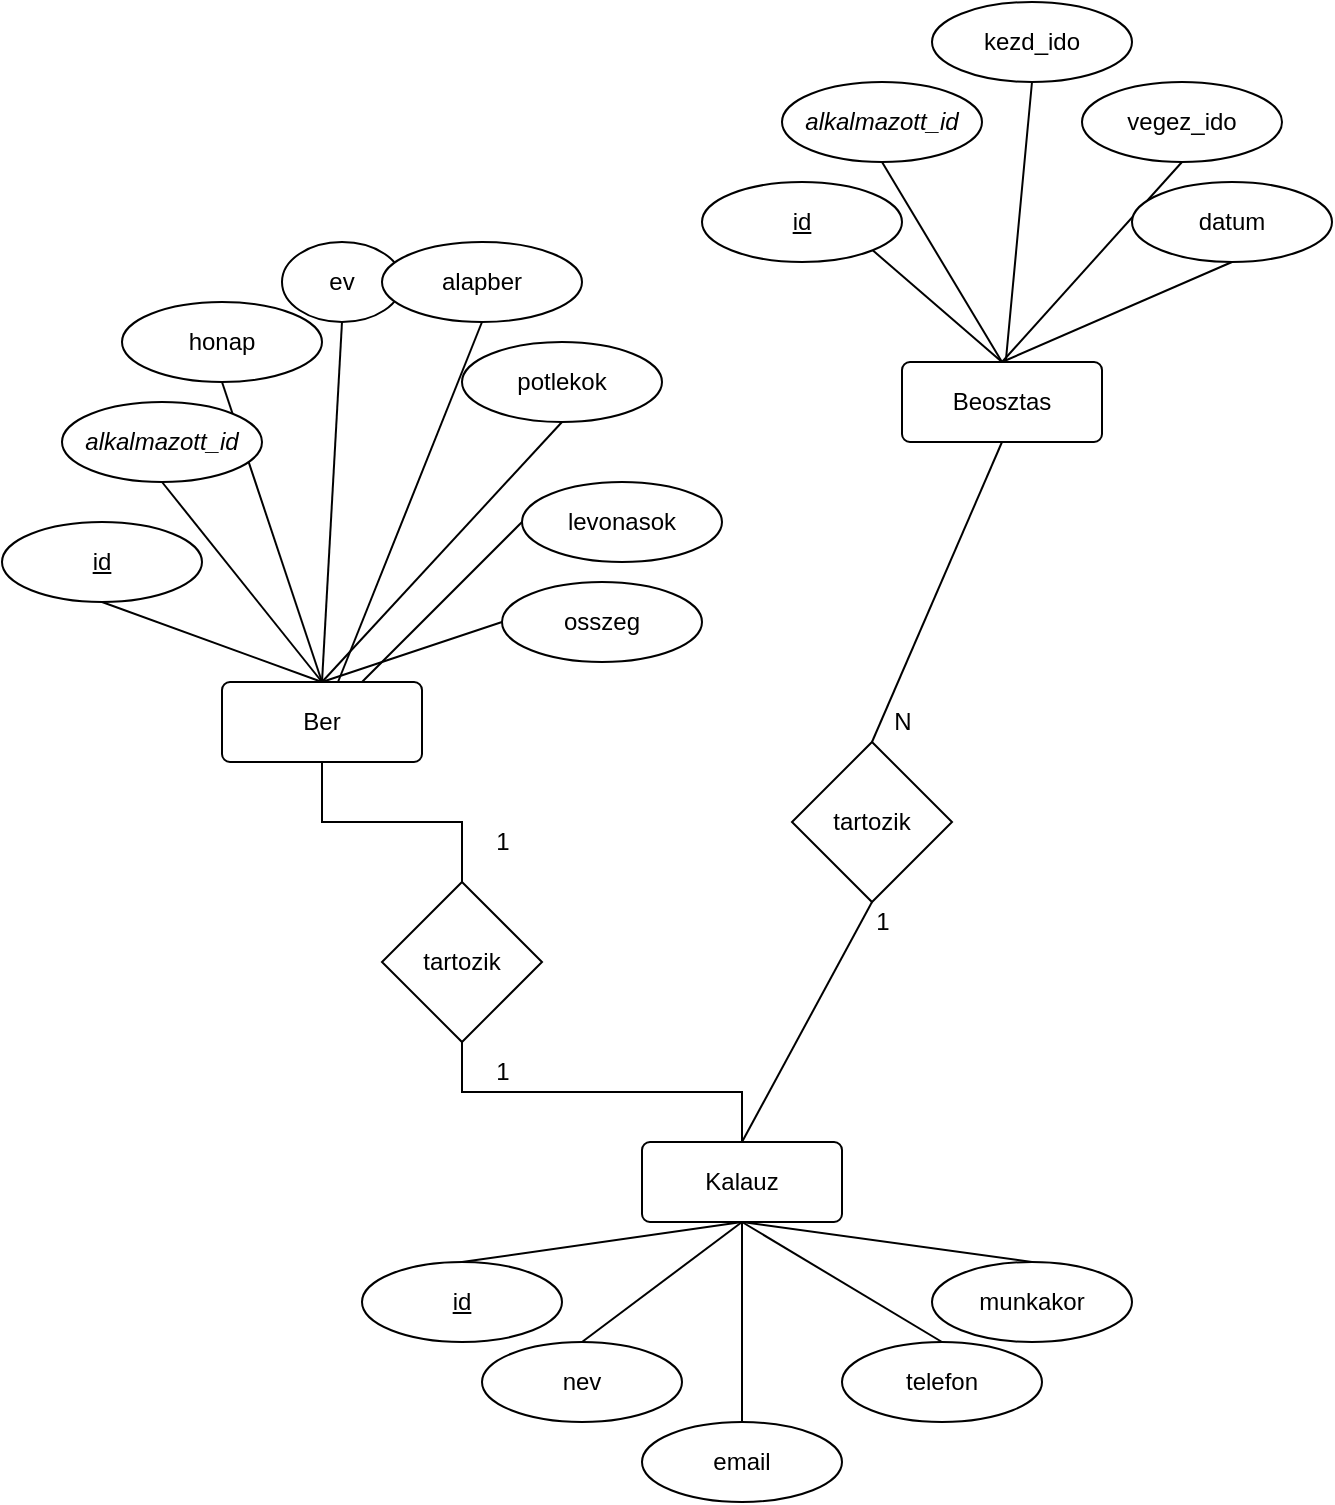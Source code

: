 <mxfile version="20.8.20" type="device"><diagram name="Page-1" id="MZ1dg3thNwbFSHNXKQKO"><mxGraphModel dx="1804" dy="626" grid="1" gridSize="10" guides="1" tooltips="1" connect="1" arrows="1" fold="1" page="1" pageScale="1" pageWidth="850" pageHeight="1100" math="0" shadow="0"><root><mxCell id="0"/><mxCell id="1" parent="0"/><mxCell id="JhnEZhAEiMprFH_czsD6-18" style="edgeStyle=none;rounded=0;orthogonalLoop=1;jettySize=auto;html=1;exitX=0.5;exitY=0;exitDx=0;exitDy=0;entryX=1;entryY=1;entryDx=0;entryDy=0;endArrow=none;endFill=0;" edge="1" parent="1" source="JhnEZhAEiMprFH_czsD6-5" target="JhnEZhAEiMprFH_czsD6-8"><mxGeometry relative="1" as="geometry"/></mxCell><mxCell id="JhnEZhAEiMprFH_czsD6-5" value="Beosztas" style="rounded=1;arcSize=10;whiteSpace=wrap;html=1;align=center;" vertex="1" parent="1"><mxGeometry x="400" y="360" width="100" height="40" as="geometry"/></mxCell><mxCell id="JhnEZhAEiMprFH_czsD6-8" value="id" style="ellipse;whiteSpace=wrap;html=1;align=center;fontStyle=4;" vertex="1" parent="1"><mxGeometry x="300" y="270" width="100" height="40" as="geometry"/></mxCell><mxCell id="JhnEZhAEiMprFH_czsD6-20" style="edgeStyle=none;rounded=0;orthogonalLoop=1;jettySize=auto;html=1;exitX=0.5;exitY=1;exitDx=0;exitDy=0;entryX=0.5;entryY=0;entryDx=0;entryDy=0;endArrow=none;endFill=0;" edge="1" parent="1" source="JhnEZhAEiMprFH_czsD6-11" target="JhnEZhAEiMprFH_czsD6-5"><mxGeometry relative="1" as="geometry"/></mxCell><mxCell id="JhnEZhAEiMprFH_czsD6-11" value="&lt;i&gt;alkalmazott_id&lt;/i&gt;" style="ellipse;whiteSpace=wrap;html=1;align=center;" vertex="1" parent="1"><mxGeometry x="340" y="220" width="100" height="40" as="geometry"/></mxCell><mxCell id="JhnEZhAEiMprFH_czsD6-19" style="edgeStyle=none;rounded=0;orthogonalLoop=1;jettySize=auto;html=1;exitX=0.5;exitY=1;exitDx=0;exitDy=0;endArrow=none;endFill=0;" edge="1" parent="1" source="JhnEZhAEiMprFH_czsD6-15" target="JhnEZhAEiMprFH_czsD6-5"><mxGeometry relative="1" as="geometry"/></mxCell><mxCell id="JhnEZhAEiMprFH_czsD6-15" value="kezd_ido" style="ellipse;whiteSpace=wrap;html=1;align=center;" vertex="1" parent="1"><mxGeometry x="415" y="180" width="100" height="40" as="geometry"/></mxCell><mxCell id="JhnEZhAEiMprFH_czsD6-21" style="edgeStyle=none;rounded=0;orthogonalLoop=1;jettySize=auto;html=1;exitX=0.5;exitY=1;exitDx=0;exitDy=0;entryX=0.5;entryY=0;entryDx=0;entryDy=0;endArrow=none;endFill=0;" edge="1" parent="1" source="JhnEZhAEiMprFH_czsD6-16" target="JhnEZhAEiMprFH_czsD6-5"><mxGeometry relative="1" as="geometry"/></mxCell><mxCell id="JhnEZhAEiMprFH_czsD6-16" value="vegez_ido" style="ellipse;whiteSpace=wrap;html=1;align=center;" vertex="1" parent="1"><mxGeometry x="490" y="220" width="100" height="40" as="geometry"/></mxCell><mxCell id="JhnEZhAEiMprFH_czsD6-22" style="edgeStyle=none;rounded=0;orthogonalLoop=1;jettySize=auto;html=1;exitX=0.5;exitY=1;exitDx=0;exitDy=0;entryX=0.5;entryY=0;entryDx=0;entryDy=0;endArrow=none;endFill=0;" edge="1" parent="1" source="JhnEZhAEiMprFH_czsD6-17" target="JhnEZhAEiMprFH_czsD6-5"><mxGeometry relative="1" as="geometry"/></mxCell><mxCell id="JhnEZhAEiMprFH_czsD6-17" value="datum" style="ellipse;whiteSpace=wrap;html=1;align=center;" vertex="1" parent="1"><mxGeometry x="515" y="270" width="100" height="40" as="geometry"/></mxCell><mxCell id="JhnEZhAEiMprFH_czsD6-23" value="Ber" style="rounded=1;arcSize=10;whiteSpace=wrap;html=1;align=center;" vertex="1" parent="1"><mxGeometry x="60" y="520" width="100" height="40" as="geometry"/></mxCell><mxCell id="JhnEZhAEiMprFH_czsD6-33" style="edgeStyle=none;rounded=0;orthogonalLoop=1;jettySize=auto;html=1;exitX=0.5;exitY=1;exitDx=0;exitDy=0;entryX=0.5;entryY=0;entryDx=0;entryDy=0;endArrow=none;endFill=0;" edge="1" parent="1" source="JhnEZhAEiMprFH_czsD6-25" target="JhnEZhAEiMprFH_czsD6-23"><mxGeometry relative="1" as="geometry"/></mxCell><mxCell id="JhnEZhAEiMprFH_czsD6-25" value="id" style="ellipse;whiteSpace=wrap;html=1;align=center;fontStyle=4;" vertex="1" parent="1"><mxGeometry x="-50" y="440" width="100" height="40" as="geometry"/></mxCell><mxCell id="JhnEZhAEiMprFH_czsD6-35" style="edgeStyle=none;rounded=0;orthogonalLoop=1;jettySize=auto;html=1;exitX=0.5;exitY=1;exitDx=0;exitDy=0;entryX=0.5;entryY=0;entryDx=0;entryDy=0;endArrow=none;endFill=0;" edge="1" parent="1" source="JhnEZhAEiMprFH_czsD6-26" target="JhnEZhAEiMprFH_czsD6-23"><mxGeometry relative="1" as="geometry"/></mxCell><mxCell id="JhnEZhAEiMprFH_czsD6-26" value="honap" style="ellipse;whiteSpace=wrap;html=1;align=center;" vertex="1" parent="1"><mxGeometry x="10" y="330" width="100" height="40" as="geometry"/></mxCell><mxCell id="JhnEZhAEiMprFH_czsD6-34" style="edgeStyle=none;rounded=0;orthogonalLoop=1;jettySize=auto;html=1;exitX=0.5;exitY=1;exitDx=0;exitDy=0;entryX=0.5;entryY=0;entryDx=0;entryDy=0;endArrow=none;endFill=0;" edge="1" parent="1" source="JhnEZhAEiMprFH_czsD6-27" target="JhnEZhAEiMprFH_czsD6-23"><mxGeometry relative="1" as="geometry"/></mxCell><mxCell id="JhnEZhAEiMprFH_czsD6-27" value="&lt;i&gt;alkalmazott_id&lt;/i&gt;" style="ellipse;whiteSpace=wrap;html=1;align=center;" vertex="1" parent="1"><mxGeometry x="-20" y="380" width="100" height="40" as="geometry"/></mxCell><mxCell id="JhnEZhAEiMprFH_czsD6-36" style="edgeStyle=none;rounded=0;orthogonalLoop=1;jettySize=auto;html=1;exitX=0.5;exitY=1;exitDx=0;exitDy=0;entryX=0.5;entryY=0;entryDx=0;entryDy=0;endArrow=none;endFill=0;" edge="1" parent="1" source="JhnEZhAEiMprFH_czsD6-28" target="JhnEZhAEiMprFH_czsD6-23"><mxGeometry relative="1" as="geometry"/></mxCell><mxCell id="JhnEZhAEiMprFH_czsD6-28" value="ev" style="ellipse;whiteSpace=wrap;html=1;align=center;" vertex="1" parent="1"><mxGeometry x="90" y="300" width="60" height="40" as="geometry"/></mxCell><mxCell id="JhnEZhAEiMprFH_czsD6-37" style="edgeStyle=none;rounded=0;orthogonalLoop=1;jettySize=auto;html=1;exitX=0.5;exitY=1;exitDx=0;exitDy=0;endArrow=none;endFill=0;" edge="1" parent="1" source="JhnEZhAEiMprFH_czsD6-29" target="JhnEZhAEiMprFH_czsD6-23"><mxGeometry relative="1" as="geometry"><mxPoint x="110" y="500" as="targetPoint"/></mxGeometry></mxCell><mxCell id="JhnEZhAEiMprFH_czsD6-29" value="alapber" style="ellipse;whiteSpace=wrap;html=1;align=center;" vertex="1" parent="1"><mxGeometry x="140" y="300" width="100" height="40" as="geometry"/></mxCell><mxCell id="JhnEZhAEiMprFH_czsD6-38" style="edgeStyle=none;rounded=0;orthogonalLoop=1;jettySize=auto;html=1;exitX=0.5;exitY=1;exitDx=0;exitDy=0;endArrow=none;endFill=0;entryX=0.5;entryY=0;entryDx=0;entryDy=0;" edge="1" parent="1" source="JhnEZhAEiMprFH_czsD6-30" target="JhnEZhAEiMprFH_czsD6-23"><mxGeometry relative="1" as="geometry"/></mxCell><mxCell id="JhnEZhAEiMprFH_czsD6-30" value="potlekok" style="ellipse;whiteSpace=wrap;html=1;align=center;" vertex="1" parent="1"><mxGeometry x="180" y="350" width="100" height="40" as="geometry"/></mxCell><mxCell id="JhnEZhAEiMprFH_czsD6-39" style="edgeStyle=none;rounded=0;orthogonalLoop=1;jettySize=auto;html=1;exitX=0;exitY=0.5;exitDx=0;exitDy=0;endArrow=none;endFill=0;" edge="1" parent="1" source="JhnEZhAEiMprFH_czsD6-31" target="JhnEZhAEiMprFH_czsD6-23"><mxGeometry relative="1" as="geometry"/></mxCell><mxCell id="JhnEZhAEiMprFH_czsD6-31" value="levonasok" style="ellipse;whiteSpace=wrap;html=1;align=center;" vertex="1" parent="1"><mxGeometry x="210" y="420" width="100" height="40" as="geometry"/></mxCell><mxCell id="JhnEZhAEiMprFH_czsD6-40" style="edgeStyle=none;rounded=0;orthogonalLoop=1;jettySize=auto;html=1;exitX=0;exitY=0.5;exitDx=0;exitDy=0;entryX=0.5;entryY=0;entryDx=0;entryDy=0;endArrow=none;endFill=0;" edge="1" parent="1" source="JhnEZhAEiMprFH_czsD6-32" target="JhnEZhAEiMprFH_czsD6-23"><mxGeometry relative="1" as="geometry"/></mxCell><mxCell id="JhnEZhAEiMprFH_czsD6-32" value="osszeg" style="ellipse;whiteSpace=wrap;html=1;align=center;" vertex="1" parent="1"><mxGeometry x="200" y="470" width="100" height="40" as="geometry"/></mxCell><mxCell id="JhnEZhAEiMprFH_czsD6-56" style="edgeStyle=none;rounded=0;orthogonalLoop=1;jettySize=auto;html=1;exitX=0.5;exitY=0;exitDx=0;exitDy=0;entryX=0.5;entryY=1;entryDx=0;entryDy=0;endArrow=none;endFill=0;" edge="1" parent="1" source="JhnEZhAEiMprFH_czsD6-41" target="JhnEZhAEiMprFH_czsD6-55"><mxGeometry relative="1" as="geometry"/></mxCell><mxCell id="JhnEZhAEiMprFH_czsD6-63" style="edgeStyle=orthogonalEdgeStyle;rounded=0;orthogonalLoop=1;jettySize=auto;html=1;exitX=0.5;exitY=0;exitDx=0;exitDy=0;entryX=0.5;entryY=1;entryDx=0;entryDy=0;endArrow=none;endFill=0;" edge="1" parent="1" source="JhnEZhAEiMprFH_czsD6-41" target="JhnEZhAEiMprFH_czsD6-62"><mxGeometry relative="1" as="geometry"/></mxCell><mxCell id="JhnEZhAEiMprFH_czsD6-41" value="Kalauz" style="rounded=1;arcSize=10;whiteSpace=wrap;html=1;align=center;" vertex="1" parent="1"><mxGeometry x="270" y="750" width="100" height="40" as="geometry"/></mxCell><mxCell id="JhnEZhAEiMprFH_czsD6-50" style="edgeStyle=none;rounded=0;orthogonalLoop=1;jettySize=auto;html=1;exitX=0.5;exitY=0;exitDx=0;exitDy=0;entryX=0.5;entryY=1;entryDx=0;entryDy=0;endArrow=none;endFill=0;" edge="1" parent="1" source="JhnEZhAEiMprFH_czsD6-42" target="JhnEZhAEiMprFH_czsD6-41"><mxGeometry relative="1" as="geometry"/></mxCell><mxCell id="JhnEZhAEiMprFH_czsD6-42" value="id" style="ellipse;whiteSpace=wrap;html=1;align=center;fontStyle=4;" vertex="1" parent="1"><mxGeometry x="130" y="810" width="100" height="40" as="geometry"/></mxCell><mxCell id="JhnEZhAEiMprFH_czsD6-51" style="edgeStyle=none;rounded=0;orthogonalLoop=1;jettySize=auto;html=1;exitX=0.5;exitY=0;exitDx=0;exitDy=0;entryX=0.5;entryY=1;entryDx=0;entryDy=0;endArrow=none;endFill=0;" edge="1" parent="1" source="JhnEZhAEiMprFH_czsD6-45" target="JhnEZhAEiMprFH_czsD6-41"><mxGeometry relative="1" as="geometry"/></mxCell><mxCell id="JhnEZhAEiMprFH_czsD6-45" value="nev" style="ellipse;whiteSpace=wrap;html=1;align=center;" vertex="1" parent="1"><mxGeometry x="190" y="850" width="100" height="40" as="geometry"/></mxCell><mxCell id="JhnEZhAEiMprFH_czsD6-52" style="edgeStyle=none;rounded=0;orthogonalLoop=1;jettySize=auto;html=1;exitX=0.5;exitY=0;exitDx=0;exitDy=0;endArrow=none;endFill=0;" edge="1" parent="1" source="JhnEZhAEiMprFH_czsD6-46" target="JhnEZhAEiMprFH_czsD6-41"><mxGeometry relative="1" as="geometry"/></mxCell><mxCell id="JhnEZhAEiMprFH_czsD6-46" value="email" style="ellipse;whiteSpace=wrap;html=1;align=center;" vertex="1" parent="1"><mxGeometry x="270" y="890" width="100" height="40" as="geometry"/></mxCell><mxCell id="JhnEZhAEiMprFH_czsD6-53" style="edgeStyle=none;rounded=0;orthogonalLoop=1;jettySize=auto;html=1;exitX=0.5;exitY=0;exitDx=0;exitDy=0;entryX=0.5;entryY=1;entryDx=0;entryDy=0;endArrow=none;endFill=0;" edge="1" parent="1" source="JhnEZhAEiMprFH_czsD6-47" target="JhnEZhAEiMprFH_czsD6-41"><mxGeometry relative="1" as="geometry"/></mxCell><mxCell id="JhnEZhAEiMprFH_czsD6-47" value="telefon" style="ellipse;whiteSpace=wrap;html=1;align=center;" vertex="1" parent="1"><mxGeometry x="370" y="850" width="100" height="40" as="geometry"/></mxCell><mxCell id="JhnEZhAEiMprFH_czsD6-54" style="edgeStyle=none;rounded=0;orthogonalLoop=1;jettySize=auto;html=1;exitX=0.5;exitY=0;exitDx=0;exitDy=0;endArrow=none;endFill=0;" edge="1" parent="1" source="JhnEZhAEiMprFH_czsD6-48"><mxGeometry relative="1" as="geometry"><mxPoint x="320" y="790" as="targetPoint"/></mxGeometry></mxCell><mxCell id="JhnEZhAEiMprFH_czsD6-48" value="munkakor" style="ellipse;whiteSpace=wrap;html=1;align=center;" vertex="1" parent="1"><mxGeometry x="415" y="810" width="100" height="40" as="geometry"/></mxCell><mxCell id="JhnEZhAEiMprFH_czsD6-57" style="edgeStyle=none;rounded=0;orthogonalLoop=1;jettySize=auto;html=1;exitX=0.5;exitY=0;exitDx=0;exitDy=0;entryX=0.5;entryY=1;entryDx=0;entryDy=0;endArrow=none;endFill=0;" edge="1" parent="1" source="JhnEZhAEiMprFH_czsD6-55" target="JhnEZhAEiMprFH_czsD6-5"><mxGeometry relative="1" as="geometry"/></mxCell><mxCell id="JhnEZhAEiMprFH_czsD6-55" value="tartozik" style="rhombus;whiteSpace=wrap;html=1;" vertex="1" parent="1"><mxGeometry x="345" y="550" width="80" height="80" as="geometry"/></mxCell><mxCell id="JhnEZhAEiMprFH_czsD6-59" value="1" style="text;html=1;align=center;verticalAlign=middle;resizable=0;points=[];autosize=1;strokeColor=none;fillColor=none;" vertex="1" parent="1"><mxGeometry x="375" y="625" width="30" height="30" as="geometry"/></mxCell><mxCell id="JhnEZhAEiMprFH_czsD6-60" value="N" style="text;html=1;align=center;verticalAlign=middle;resizable=0;points=[];autosize=1;strokeColor=none;fillColor=none;" vertex="1" parent="1"><mxGeometry x="385" y="525" width="30" height="30" as="geometry"/></mxCell><mxCell id="JhnEZhAEiMprFH_czsD6-65" style="edgeStyle=orthogonalEdgeStyle;rounded=0;orthogonalLoop=1;jettySize=auto;html=1;exitX=0.5;exitY=0;exitDx=0;exitDy=0;entryX=0.5;entryY=1;entryDx=0;entryDy=0;endArrow=none;endFill=0;" edge="1" parent="1" source="JhnEZhAEiMprFH_czsD6-62" target="JhnEZhAEiMprFH_czsD6-23"><mxGeometry relative="1" as="geometry"/></mxCell><mxCell id="JhnEZhAEiMprFH_czsD6-62" value="tartozik" style="rhombus;whiteSpace=wrap;html=1;" vertex="1" parent="1"><mxGeometry x="140" y="620" width="80" height="80" as="geometry"/></mxCell><mxCell id="JhnEZhAEiMprFH_czsD6-67" value="1" style="text;html=1;align=center;verticalAlign=middle;resizable=0;points=[];autosize=1;strokeColor=none;fillColor=none;" vertex="1" parent="1"><mxGeometry x="185" y="585" width="30" height="30" as="geometry"/></mxCell><mxCell id="JhnEZhAEiMprFH_czsD6-68" value="1" style="text;html=1;align=center;verticalAlign=middle;resizable=0;points=[];autosize=1;strokeColor=none;fillColor=none;" vertex="1" parent="1"><mxGeometry x="185" y="700" width="30" height="30" as="geometry"/></mxCell></root></mxGraphModel></diagram></mxfile>